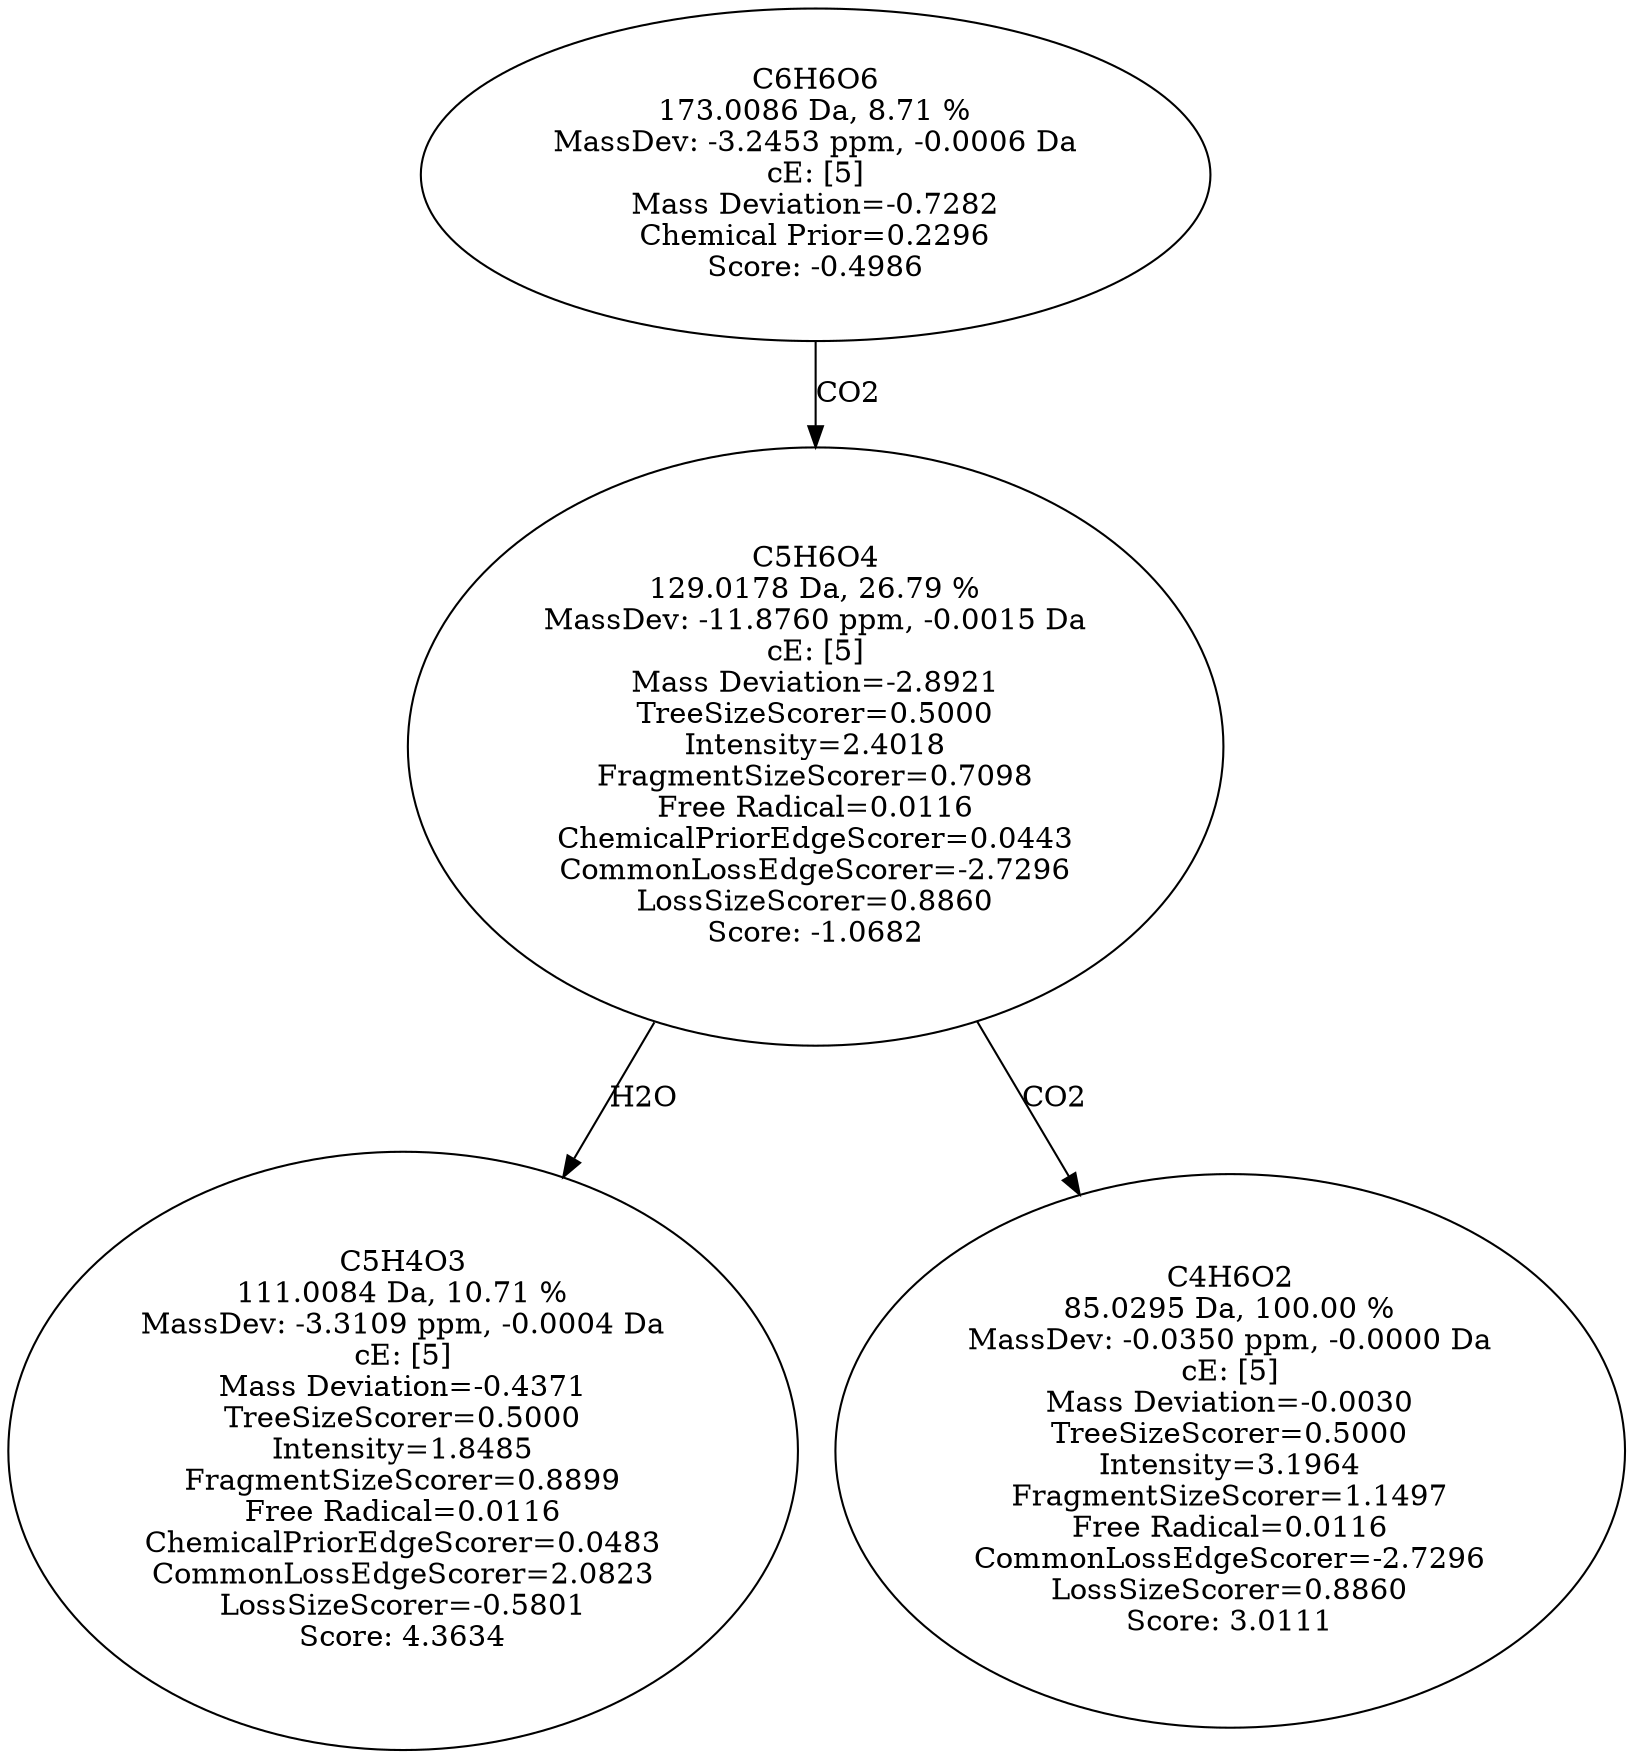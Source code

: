 strict digraph {
v1 [label="C5H4O3\n111.0084 Da, 10.71 %\nMassDev: -3.3109 ppm, -0.0004 Da\ncE: [5]\nMass Deviation=-0.4371\nTreeSizeScorer=0.5000\nIntensity=1.8485\nFragmentSizeScorer=0.8899\nFree Radical=0.0116\nChemicalPriorEdgeScorer=0.0483\nCommonLossEdgeScorer=2.0823\nLossSizeScorer=-0.5801\nScore: 4.3634"];
v2 [label="C4H6O2\n85.0295 Da, 100.00 %\nMassDev: -0.0350 ppm, -0.0000 Da\ncE: [5]\nMass Deviation=-0.0030\nTreeSizeScorer=0.5000\nIntensity=3.1964\nFragmentSizeScorer=1.1497\nFree Radical=0.0116\nCommonLossEdgeScorer=-2.7296\nLossSizeScorer=0.8860\nScore: 3.0111"];
v3 [label="C5H6O4\n129.0178 Da, 26.79 %\nMassDev: -11.8760 ppm, -0.0015 Da\ncE: [5]\nMass Deviation=-2.8921\nTreeSizeScorer=0.5000\nIntensity=2.4018\nFragmentSizeScorer=0.7098\nFree Radical=0.0116\nChemicalPriorEdgeScorer=0.0443\nCommonLossEdgeScorer=-2.7296\nLossSizeScorer=0.8860\nScore: -1.0682"];
v4 [label="C6H6O6\n173.0086 Da, 8.71 %\nMassDev: -3.2453 ppm, -0.0006 Da\ncE: [5]\nMass Deviation=-0.7282\nChemical Prior=0.2296\nScore: -0.4986"];
v3 -> v1 [label="H2O"];
v3 -> v2 [label="CO2"];
v4 -> v3 [label="CO2"];
}